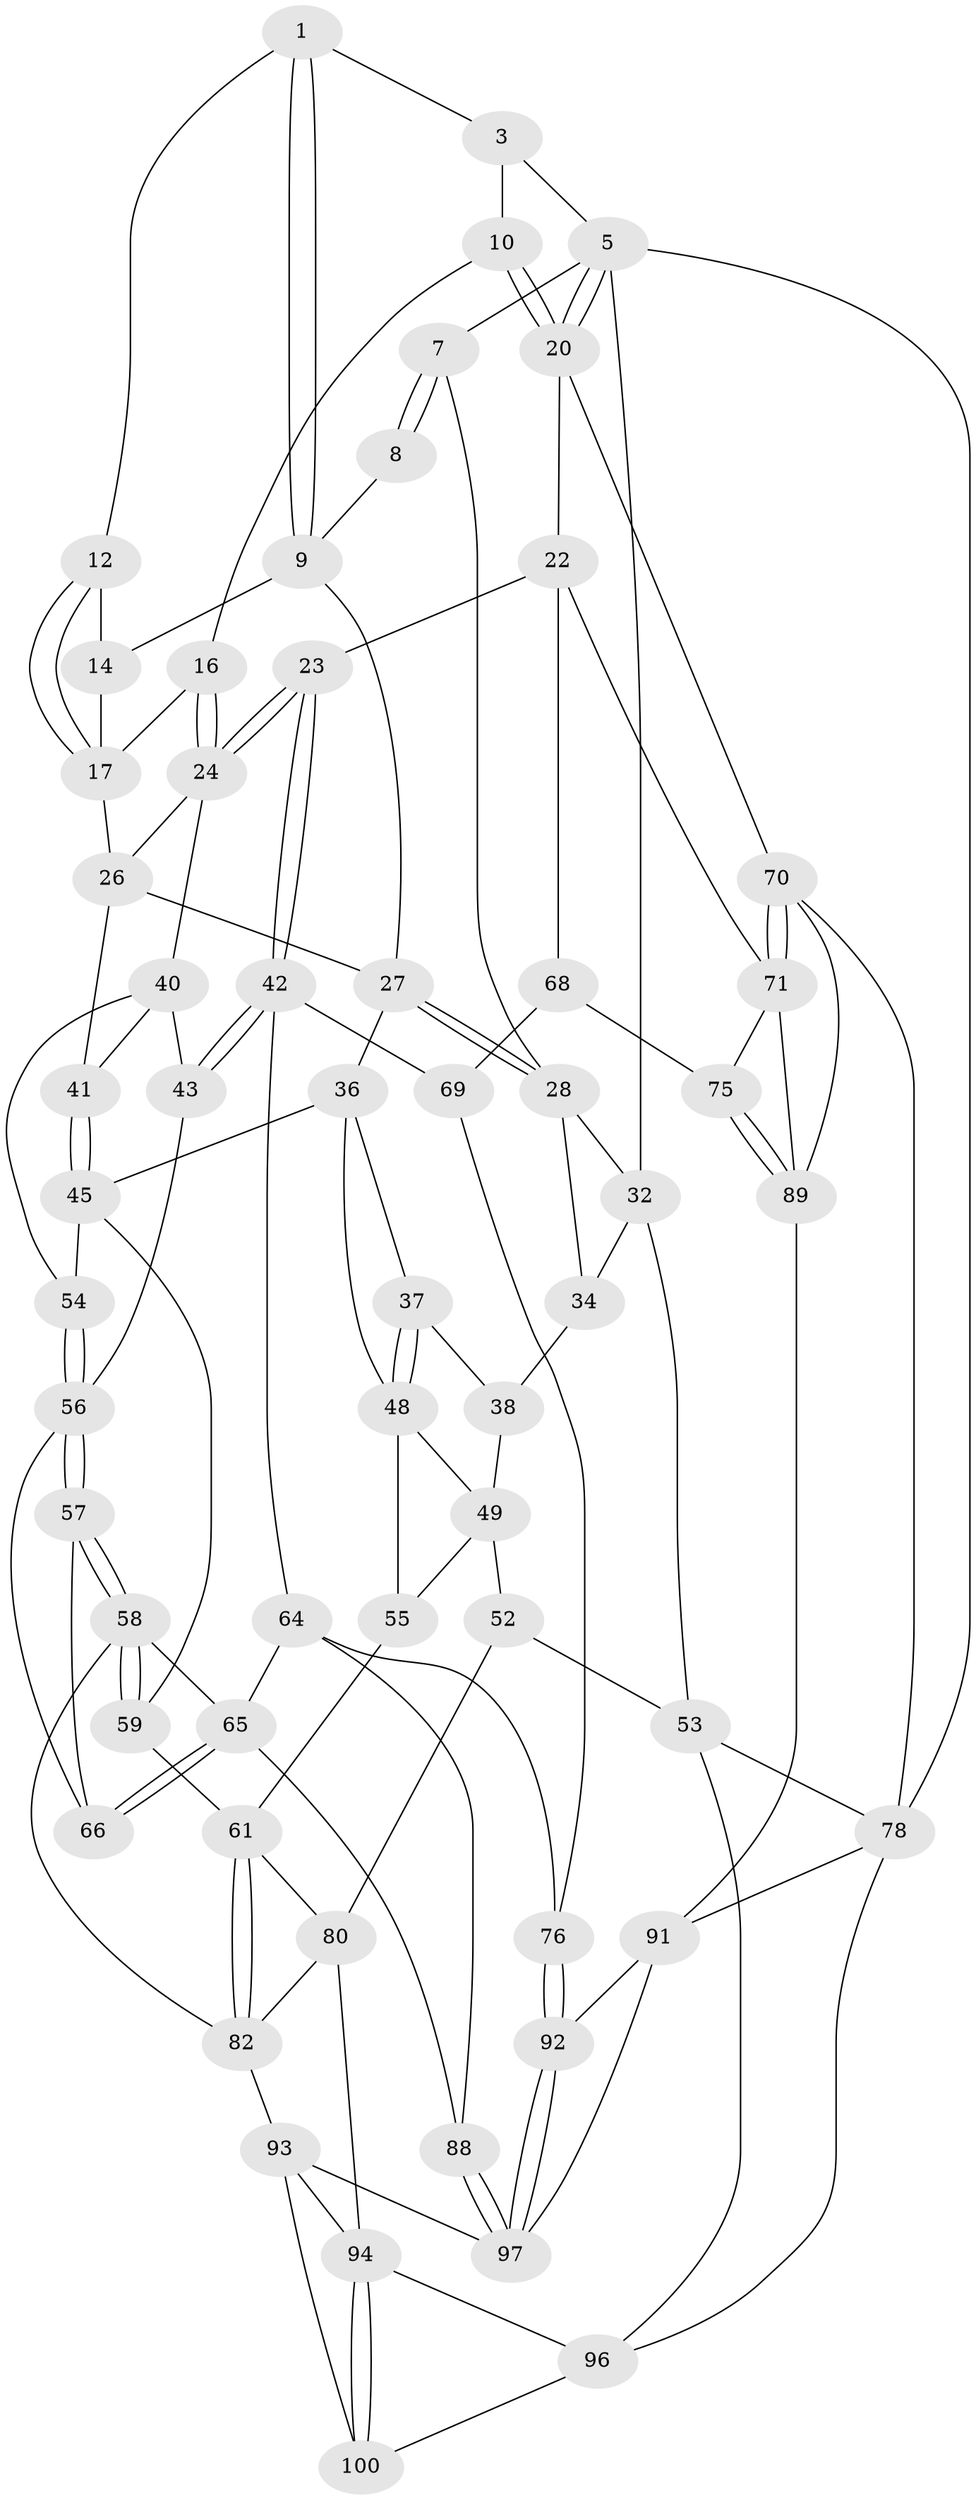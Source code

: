 // original degree distribution, {3: 0.0196078431372549, 4: 0.22549019607843138, 6: 0.20588235294117646, 5: 0.5490196078431373}
// Generated by graph-tools (version 1.1) at 2025/11/02/27/25 16:11:59]
// undirected, 60 vertices, 131 edges
graph export_dot {
graph [start="1"]
  node [color=gray90,style=filled];
  1 [pos="+0.43998389739345933+0",super="+2"];
  3 [pos="+0.769012161634966+0",super="+4"];
  5 [pos="+1+0",super="+6"];
  7 [pos="+0+0"];
  8 [pos="+0.204673366408494+0"];
  9 [pos="+0.3162716264472914+0.16350477948765751",super="+15"];
  10 [pos="+0.8831088961374143+0.12378088625702985",super="+11"];
  12 [pos="+0.577346952685424+0",super="+13"];
  14 [pos="+0.3516608675821346+0.17999753747402697",super="+19"];
  16 [pos="+0.7668003267820228+0.15484686671864448"];
  17 [pos="+0.6764765959262286+0.1104890453528704",super="+18"];
  20 [pos="+1+0.32199357132875067",super="+21"];
  22 [pos="+0.96955048000071+0.3961707964135242",super="+67"];
  23 [pos="+0.9311805409225856+0.3944821999726676"];
  24 [pos="+0.7471472476921511+0.2925029611509463",super="+25"];
  26 [pos="+0.5828698747523356+0.25319525296173445",super="+30"];
  27 [pos="+0.30169147751622805+0.1944064351988767",super="+31"];
  28 [pos="+0.23561714916736187+0.19088333528298165",super="+29"];
  32 [pos="+0+0.4286172749361204",super="+33"];
  34 [pos="+0.23095612308558264+0.20678152142959286",super="+35"];
  36 [pos="+0.2512366669873685+0.41781873273585146",super="+47"];
  37 [pos="+0.23732309465894733+0.42073255983373525"];
  38 [pos="+0.2087329405762953+0.3279408247200861",super="+39"];
  40 [pos="+0.6227267311750602+0.38418441589647173",super="+44"];
  41 [pos="+0.4090651344373755+0.3863242254912867"];
  42 [pos="+0.7400797890470604+0.5385276145764384",super="+63"];
  43 [pos="+0.6291741667057197+0.4769122699449642"];
  45 [pos="+0.4050042732254811+0.4419672980406549",super="+46"];
  48 [pos="+0.2103613522710459+0.45125603104022183",super="+50"];
  49 [pos="+0.19200344330912575+0.45337849450122014",super="+51"];
  52 [pos="+0.12181049768737544+0.6077891070967621"];
  53 [pos="+0+0.5583186115939747",super="+86"];
  54 [pos="+0.455297488185797+0.46096367110291153"];
  55 [pos="+0.2959227524346728+0.5671306058585973"];
  56 [pos="+0.5544635005840741+0.5560230649314314",super="+60"];
  57 [pos="+0.540354111127573+0.5827235492384288"];
  58 [pos="+0.5080412362386512+0.6189112143846266",super="+84"];
  59 [pos="+0.47585468079995497+0.6060671838388433"];
  61 [pos="+0.39163902914660204+0.6259692435666285",super="+62"];
  64 [pos="+0.699448603930379+0.6595097348508345",super="+77"];
  65 [pos="+0.6899389336124816+0.6610278127947011",super="+83"];
  66 [pos="+0.6566450896888646+0.6354787843185948"];
  68 [pos="+0.9042105138656018+0.5936023188630771",super="+73"];
  69 [pos="+0.7923187596791212+0.6031983359202711",super="+74"];
  70 [pos="+1+0.7065835455569529",super="+79"];
  71 [pos="+1+0.6972777503779043",super="+72"];
  75 [pos="+0.8992306993578875+0.6856916664655429"];
  76 [pos="+0.8347029136938038+0.7528794537601917"];
  78 [pos="+1+1",super="+87"];
  80 [pos="+0.2898432897193333+0.7318967868988402",super="+81"];
  82 [pos="+0.38562869555259205+0.7530793771126455",super="+85"];
  88 [pos="+0.6760977201010538+0.8064883122998813"];
  89 [pos="+0.9921037558729866+0.7137736773268867",super="+90"];
  91 [pos="+0.8865463771872367+0.8319801724368329",super="+102"];
  92 [pos="+0.8435217919617848+0.7905375514958611"];
  93 [pos="+0.46780891685790466+0.9235943412618687",super="+99"];
  94 [pos="+0.2490073947985195+0.8439074270542251",super="+95"];
  96 [pos="+0.1585482833273081+0.8136643551532794",super="+101"];
  97 [pos="+0.7043590670918057+0.8719953111141702",super="+98"];
  100 [pos="+0.25106175086781957+1"];
  1 -- 9;
  1 -- 9;
  1 -- 3;
  1 -- 12;
  3 -- 10 [weight=2];
  3 -- 5;
  5 -- 20;
  5 -- 20;
  5 -- 78 [weight=2];
  5 -- 7;
  5 -- 32;
  7 -- 8;
  7 -- 8;
  7 -- 28;
  8 -- 9;
  9 -- 27;
  9 -- 14;
  10 -- 20;
  10 -- 20;
  10 -- 16;
  12 -- 17;
  12 -- 17;
  12 -- 14 [weight=2];
  14 -- 17;
  16 -- 17;
  16 -- 24;
  16 -- 24;
  17 -- 26;
  20 -- 70;
  20 -- 22;
  22 -- 23;
  22 -- 68;
  22 -- 71;
  23 -- 24;
  23 -- 24;
  23 -- 42;
  23 -- 42;
  24 -- 40;
  24 -- 26;
  26 -- 41;
  26 -- 27;
  27 -- 28;
  27 -- 28;
  27 -- 36;
  28 -- 34;
  28 -- 32;
  32 -- 53;
  32 -- 34;
  34 -- 38 [weight=2];
  36 -- 37;
  36 -- 45;
  36 -- 48;
  37 -- 38;
  37 -- 48;
  37 -- 48;
  38 -- 49;
  40 -- 41;
  40 -- 43;
  40 -- 54;
  41 -- 45;
  41 -- 45;
  42 -- 43;
  42 -- 43;
  42 -- 64;
  42 -- 69;
  43 -- 56;
  45 -- 54;
  45 -- 59;
  48 -- 49;
  48 -- 55;
  49 -- 52;
  49 -- 55;
  52 -- 53;
  52 -- 80;
  53 -- 96;
  53 -- 78;
  54 -- 56;
  54 -- 56;
  55 -- 61;
  56 -- 57;
  56 -- 57;
  56 -- 66;
  57 -- 58;
  57 -- 58;
  57 -- 66;
  58 -- 59;
  58 -- 59;
  58 -- 65;
  58 -- 82;
  59 -- 61;
  61 -- 82;
  61 -- 82;
  61 -- 80;
  64 -- 65;
  64 -- 88;
  64 -- 76;
  65 -- 66;
  65 -- 66;
  65 -- 88;
  68 -- 69 [weight=2];
  68 -- 75;
  69 -- 76;
  70 -- 71;
  70 -- 71;
  70 -- 78;
  70 -- 89;
  71 -- 89;
  71 -- 75;
  75 -- 89;
  75 -- 89;
  76 -- 92;
  76 -- 92;
  78 -- 91;
  78 -- 96;
  80 -- 82;
  80 -- 94;
  82 -- 93;
  88 -- 97;
  88 -- 97;
  89 -- 91;
  91 -- 92;
  91 -- 97;
  92 -- 97;
  92 -- 97;
  93 -- 94;
  93 -- 100;
  93 -- 97;
  94 -- 100;
  94 -- 100;
  94 -- 96;
  96 -- 100;
}
